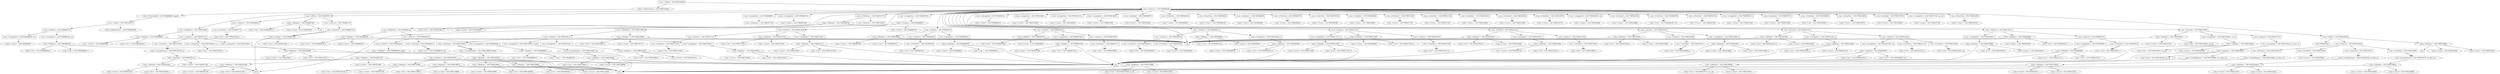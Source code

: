 digraph G {
139137684886576 [label="<class 'ir.Const'> 139137684886576" ];
139137684886672 [label="<class 'ir.UnExpr'> 139137684886672" ];
139137684886672 -> 139137686145008 [pos=0];
139137686145008 [label=minus];
139137684886672 -> 139137684886576 [pos=1];
139137684886768 [shape=box,label="<class 'ir.AssignStat'> 139137684886768: x" ];
139137684886768 -> 139137684886672;
139137685357520 [shape=box,label="<class 'ir.ReadStat'> 139137685357520" ];
139137684886864 [shape=box,label="<class 'ir.AssignStat'> 139137684886864: x" ];
139137684886864 -> 139137685357520;
139137684887488 [label="<class 'ir.Var'> 139137684887488: x" ];
139137684887632 [label="<class 'ir.UnExpr'> 139137684887632" ];
139137684887632 -> 139137686145008 [pos=0];
139137686145008 [label=minus];
139137684887632 -> 139137684887488 [pos=1];
139137684887536 [shape=box,label="<class 'ir.PrintStat'> 139137684887536" ];
139137684887536 -> 139137684887632 [pos=0];
139137684887536 -> 139137684887632;
139137684887392 [shape=box,label="<class 'ir.StatList'> 139137684887392" ];
139137684887392 -> 139137684887536 [pos=0];
139137684887248 [label="<class 'ir.Var'> 139137684887248: x" ];
139137684887776 [shape=box,label="<class 'ir.PrintStat'> 139137684887776" ];
139137684887776 -> 139137684887248 [pos=0];
139137684887776 -> 139137684887248;
139137684886960 [shape=box,label="<class 'ir.StatList'> 139137684886960" ];
139137684886960 -> 139137684887776 [pos=0];
139137684886912 [label="<class 'ir.Var'> 139137684886912: x" ];
139137684887200 [label="<class 'ir.Const'> 139137684887200" ];
139137684887344 [label="<class 'ir.BinExpr'> 139137684887344" ];
139137684887344 -> 139137686145328 [pos=0];
139137686145328 [label=gtr];
139137684887344 -> 139137684886912 [pos=1];
139137684887344 -> 139137684887200 [pos=2];
139137684887872 [shape=box,label="<class 'ir.IfStat'> 139137684887872" ];
139137684887872 -> 139137684887392;
139137684887872 -> 139137684886960;
139137684887872 -> 139137684887344;
139137684887920 [label="<class 'ir.Const'> 139137684887920" ];
139137684888016 [shape=box,label="<class 'ir.AssignStat'> 139137684888016: x" ];
139137684888016 -> 139137684887920;
139137684888448 [label="<class 'ir.CallExpr'> 139137684888448: square" ];
139137684888544 [shape=box,label="<class 'ir.CallStat'> 139137684888544" ];
139137684888544 -> 139137684888448;
139137684888640 [label="<class 'ir.Var'> 139137684888640: x" ];
139137684888736 [label="<class 'ir.Const'> 139137684888736" ];
139137684888832 [label="<class 'ir.BinExpr'> 139137684888832" ];
139137684888832 -> 139137686144944 [pos=0];
139137686144944 [label=plus];
139137684888832 -> 139137684888640 [pos=1];
139137684888832 -> 139137684888736 [pos=2];
139137684888928 [shape=box,label="<class 'ir.AssignStat'> 139137684888928: x" ];
139137684888928 -> 139137684888832;
139137684888976 [label="<class 'ir.Var'> 139137684888976: squ" ];
139137684889072 [shape=box,label="<class 'ir.PrintStat'> 139137684889072" ];
139137684889072 -> 139137684888976 [pos=0];
139137684889072 -> 139137684888976;
139137684888352 [shape=box,label="<class 'ir.StatList'> 139137684888352" ];
139137684888352 -> 139137684888544 [pos=0];
139137684888352 -> 139137684888928 [pos=1];
139137684888352 -> 139137684889072 [pos=2];
139137684888160 [label="<class 'ir.Var'> 139137684888160: x" ];
139137684888304 [label="<class 'ir.Const'> 139137684888304" ];
139137684888208 [label="<class 'ir.BinExpr'> 139137684888208" ];
139137684888208 -> 139137686145264 [pos=0];
139137686145264 [label=leq];
139137684888208 -> 139137684888160 [pos=1];
139137684888208 -> 139137684888304 [pos=2];
139137684889168 [shape=box,label="<class 'ir.WhileStat'> 139137684889168" ];
139137684889168 -> 139137684888352;
139137684889168 -> 139137684888208;
139137684889216 [label="<class 'ir.Const'> 139137684889216" ];
139137684889312 [shape=box,label="<class 'ir.AssignStat'> 139137684889312: x" ];
139137684889312 -> 139137684889216;
139137685351296 [label="<class 'ir.Var'> 139137685351296: x" ];
139137685351392 [label="<class 'ir.Const'> 139137685351392" ];
139137685351248 [label="<class 'ir.BinExpr'> 139137685351248" ];
139137685351248 -> 139137686145008 [pos=0];
139137686145008 [label=minus];
139137685351248 -> 139137685351296 [pos=1];
139137685351248 -> 139137685351392 [pos=2];
139137685351488 [label="<class 'ir.Const'> 139137685351488" ];
139137685351104 [label="<class 'ir.BinExpr'> 139137685351104" ];
139137685351104 -> 139137691530864 [pos=0];
139137691530864 [label=times];
139137685351104 -> 139137685351248 [pos=1];
139137685351104 -> 139137685351488 [pos=2];
139137685351584 [label="<class 'ir.Var'> 139137685351584: x" ];
139137685351680 [shape=box,label="<class 'ir.AssignStat'> 139137685351680: arr" ];
139137685351680 -> 139137685351584;
139137685358960 [label="<class 'ir.Var'> 139137685358960: x" ];
139137685351824 [label="<class 'ir.Const'> 139137685351824" ];
139137685351920 [label="<class 'ir.BinExpr'> 139137685351920" ];
139137685351920 -> 139137686145008 [pos=0];
139137686145008 [label=minus];
139137685351920 -> 139137685358960 [pos=1];
139137685351920 -> 139137685351824 [pos=2];
139137685351728 [label="<class 'ir.Const'> 139137685351728" ];
139137685352112 [label="<class 'ir.BinExpr'> 139137685352112" ];
139137685352112 -> 139137691530864 [pos=0];
139137691530864 [label=times];
139137685352112 -> 139137685351920 [pos=1];
139137685352112 -> 139137685351728 [pos=2];
139137685352016 [label="<class 'ir.ArrayElement'> 139137685352016: arr" ];
139137685352016 -> 139137685352112 [pos=0];
139137685352208 [shape=box,label="<class 'ir.PrintStat'> 139137685352208" ];
139137685352208 -> 139137685352016 [pos=0];
139137685352208 -> 139137685352016;
139137685352352 [label="<class 'ir.Var'> 139137685352352: x" ];
139137685350912 [label="<class 'ir.Const'> 139137685350912" ];
139137685350048 [label="<class 'ir.BinExpr'> 139137685350048" ];
139137685350048 -> 139137686144944 [pos=0];
139137686144944 [label=plus];
139137685350048 -> 139137685352352 [pos=1];
139137685350048 -> 139137685350912 [pos=2];
139137685349904 [shape=box,label="<class 'ir.AssignStat'> 139137685349904: x" ];
139137685349904 -> 139137685350048;
139137685351152 [shape=box,label="<class 'ir.StatList'> 139137685351152" ];
139137685351152 -> 139137685351680 [pos=0];
139137685351152 -> 139137685352208 [pos=1];
139137685351152 -> 139137685349904 [pos=2];
139137684889360 [label="<class 'ir.Var'> 139137684889360: x" ];
139137684889456 [label="<class 'ir.Const'> 139137684889456" ];
139137684889552 [label="<class 'ir.BinExpr'> 139137684889552" ];
139137684889552 -> 139137686145264 [pos=0];
139137686145264 [label=leq];
139137684889552 -> 139137684889360 [pos=1];
139137684889552 -> 139137684889456 [pos=2];
139137685349808 [shape=box,label="<class 'ir.WhileStat'> 139137685349808" ];
139137685349808 -> 139137685351152;
139137685349808 -> 139137684889552;
139137685349760 [label="<class 'ir.Const'> 139137685349760" ];
139137685349664 [shape=box,label="<class 'ir.AssignStat'> 139137685349664: x" ];
139137685349664 -> 139137685349760;
139137685349616 [label="<class 'ir.Const'> 139137685349616" ];
139137685349136 [shape=box,label="<class 'ir.AssignStat'> 139137685349136: y" ];
139137685349136 -> 139137685349616;
139137685148336 [label="<class 'ir.Var'> 139137685148336: x" ];
139137685147856 [label="<class 'ir.Const'> 139137685147856" ];
139137685150064 [label="<class 'ir.BinExpr'> 139137685150064" ];
139137685150064 -> 139137691530864 [pos=0];
139137691530864 [label=times];
139137685150064 -> 139137685148336 [pos=1];
139137685150064 -> 139137685147856 [pos=2];
139137685147808 [label="<class 'ir.Var'> 139137685147808: y" ];
139137685149968 [label="<class 'ir.Const'> 139137685149968" ];
139137685149872 [label="<class 'ir.BinExpr'> 139137685149872" ];
139137685149872 -> 139137691530864 [pos=0];
139137691530864 [label=times];
139137685149872 -> 139137685147808 [pos=1];
139137685149872 -> 139137685149968 [pos=2];
139137685149776 [label="<class 'ir.BinExpr'> 139137685149776" ];
139137685149776 -> 139137686144944 [pos=0];
139137686144944 [label=plus];
139137685149776 -> 139137685150064 [pos=1];
139137685149776 -> 139137685149872 [pos=2];
139137685149200 [label="<class 'ir.Var'> 139137685149200: x" ];
139137685149680 [label="<class 'ir.Const'> 139137685149680" ];
139137685149488 [label="<class 'ir.BinExpr'> 139137685149488" ];
139137685149488 -> 139137691530864 [pos=0];
139137691530864 [label=times];
139137685149488 -> 139137685149200 [pos=1];
139137685149488 -> 139137685149680 [pos=2];
139137685149584 [label="<class 'ir.ArrayElement'> 139137685149584: arr" ];
139137685149584 -> 139137685149488 [pos=0];
139137685149392 [shape=box,label="<class 'ir.AssignStat'> 139137685149392: multid" ];
139137685149392 -> 139137685149584;
139137685359200 [label="<class 'ir.Var'> 139137685359200: x" ];
139137685149296 [label="<class 'ir.Const'> 139137685149296" ];
139137685148864 [label="<class 'ir.BinExpr'> 139137685148864" ];
139137685148864 -> 139137691530864 [pos=0];
139137691530864 [label=times];
139137685148864 -> 139137685359200 [pos=1];
139137685148864 -> 139137685149296 [pos=2];
139137685149056 [label="<class 'ir.Var'> 139137685149056: y" ];
139137685148768 [label="<class 'ir.Const'> 139137685148768" ];
139137685148624 [label="<class 'ir.BinExpr'> 139137685148624" ];
139137685148624 -> 139137691530864 [pos=0];
139137691530864 [label=times];
139137685148624 -> 139137685149056 [pos=1];
139137685148624 -> 139137685148768 [pos=2];
139137685148528 [label="<class 'ir.BinExpr'> 139137685148528" ];
139137685148528 -> 139137686144944 [pos=0];
139137686144944 [label=plus];
139137685148528 -> 139137685148864 [pos=1];
139137685148528 -> 139137685148624 [pos=2];
139137685148960 [label="<class 'ir.ArrayElement'> 139137685148960: multid" ];
139137685148960 -> 139137685148528 [pos=0];
139137685148000 [shape=box,label="<class 'ir.PrintStat'> 139137685148000" ];
139137685148000 -> 139137685148960 [pos=0];
139137685148000 -> 139137685148960;
139137685148384 [label="<class 'ir.Var'> 139137685148384: x" ];
139137685150112 [label="<class 'ir.Const'> 139137685150112" ];
139137685150208 [label="<class 'ir.BinExpr'> 139137685150208" ];
139137685150208 -> 139137686144944 [pos=0];
139137686144944 [label=plus];
139137685150208 -> 139137685148384 [pos=1];
139137685150208 -> 139137685150112 [pos=2];
139137685150304 [shape=box,label="<class 'ir.AssignStat'> 139137685150304: x" ];
139137685150304 -> 139137685150208;
139137685150352 [label="<class 'ir.Var'> 139137685150352: y" ];
139137685150448 [label="<class 'ir.Const'> 139137685150448" ];
139137685150544 [label="<class 'ir.BinExpr'> 139137685150544" ];
139137685150544 -> 139137686144944 [pos=0];
139137686144944 [label=plus];
139137685150544 -> 139137685150352 [pos=1];
139137685150544 -> 139137685150448 [pos=2];
139137685150640 [shape=box,label="<class 'ir.AssignStat'> 139137685150640: y" ];
139137685150640 -> 139137685150544;
139137685148144 [shape=box,label="<class 'ir.StatList'> 139137685148144" ];
139137685148144 -> 139137685149392 [pos=0];
139137685148144 -> 139137685148000 [pos=1];
139137685148144 -> 139137685150304 [pos=2];
139137685148144 -> 139137685150640 [pos=3];
139137685348560 [label="<class 'ir.Var'> 139137685348560: y" ];
139137685147712 [label="<class 'ir.Const'> 139137685147712" ];
139137685147904 [label="<class 'ir.BinExpr'> 139137685147904" ];
139137685147904 -> 139137686145264 [pos=0];
139137686145264 [label=leq];
139137685147904 -> 139137685348560 [pos=1];
139137685147904 -> 139137685147712 [pos=2];
139137685150688 [shape=box,label="<class 'ir.WhileStat'> 139137685150688" ];
139137685150688 -> 139137685148144;
139137685150688 -> 139137685147904;
139137685348656 [shape=box,label="<class 'ir.StatList'> 139137685348656" ];
139137685348656 -> 139137685150688 [pos=0];
139137685357664 [label="<class 'ir.Var'> 139137685357664: x" ];
139137685348944 [label="<class 'ir.Const'> 139137685348944" ];
139137685348752 [label="<class 'ir.BinExpr'> 139137685348752" ];
139137685348752 -> 139137686145264 [pos=0];
139137686145264 [label=leq];
139137685348752 -> 139137685357664 [pos=1];
139137685348752 -> 139137685348944 [pos=2];
139137685150736 [shape=box,label="<class 'ir.WhileStat'> 139137685150736" ];
139137685150736 -> 139137685348656;
139137685150736 -> 139137685348752;
139137685151360 [label="<class 'ir.Var'> 139137685151360: a" ];
139137685151696 [shape=box,label="<class 'ir.PrintStat'> 139137685151696" ];
139137685151696 -> 139137685151360 [pos=0];
139137685151696 -> 139137685151360;
139137685151216 [shape=box,label="<class 'ir.StatList'> 139137685151216" ];
139137685151216 -> 139137685151696 [pos=0];
139137685151552 [label="<class 'ir.Var'> 139137685151552: a" ];
139137685151024 [label="<class 'ir.Const'> 139137685151024" ];
139137685151072 [label="<class 'ir.BinExpr'> 139137685151072" ];
139137685151072 -> 139137686145264 [pos=0];
139137686145264 [label=leq];
139137685151072 -> 139137685151552 [pos=1];
139137685151072 -> 139137685151024 [pos=2];
139137685151168 [label="<class 'ir.Var'> 139137685151168: a" ];
139137685610016 [label="<class 'ir.Const'> 139137685610016" ];
139137685610112 [label="<class 'ir.BinExpr'> 139137685610112" ];
139137685610112 -> 139137686144944 [pos=0];
139137686144944 [label=plus];
139137685610112 -> 139137685151168 [pos=1];
139137685610112 -> 139137685610016 [pos=2];
139137685610208 [shape=box,label="<class 'ir.AssignStat'> 139137685610208: a" ];
139137685610208 -> 139137685610112;
139137685610256 [shape=box,label="<class 'ir.ForStat'> 139137685610256" ];
139137685610256 -> 139137685151216;
139137685610256 -> 139137685151072;
139137685610256 -> 139137685610208;
139137685610304 [label="<class 'ir.Const'> 139137685610304" ];
139137685610400 [shape=box,label="<class 'ir.AssignStat'> 139137685610400: i" ];
139137685610400 -> 139137685610304;
139137685359296 [label="<class 'ir.Const'> 139137685359296" ];
139137685609872 [shape=box,label="<class 'ir.PrintStat'> 139137685609872" ];
139137685609872 -> 139137685359296 [pos=0];
139137685609872 -> 139137685359296;
139137685609344 [label="<class 'ir.Var'> 139137685609344: i" ];
139137685609248 [shape=box,label="<class 'ir.PrintStat'> 139137685609248" ];
139137685609248 -> 139137685609344 [pos=0];
139137685609248 -> 139137685609344;
139137685609440 [shape=box,label="<class 'ir.StatList'> 139137685609440" ];
139137685609440 -> 139137685609248 [pos=0];
139137685609104 [label="<class 'ir.Var'> 139137685609104: i" ];
139137685609536 [label="<class 'ir.Const'> 139137685609536" ];
139137685609008 [label="<class 'ir.BinExpr'> 139137685609008" ];
139137685609008 -> 139137686145264 [pos=0];
139137686145264 [label=leq];
139137685609008 -> 139137685609104 [pos=1];
139137685609008 -> 139137685609536 [pos=2];
139137685608912 [label="<class 'ir.Var'> 139137685608912: i" ];
139137685608816 [label="<class 'ir.Const'> 139137685608816" ];
139137685608720 [label="<class 'ir.BinExpr'> 139137685608720" ];
139137685608720 -> 139137686144944 [pos=0];
139137686144944 [label=plus];
139137685608720 -> 139137685608912 [pos=1];
139137685608720 -> 139137685608816 [pos=2];
139137685608624 [shape=box,label="<class 'ir.AssignStat'> 139137685608624: i" ];
139137685608624 -> 139137685608720;
139137685608576 [shape=box,label="<class 'ir.ForStat'> 139137685608576" ];
139137685608576 -> 139137685609440;
139137685608576 -> 139137685609008;
139137685608576 -> 139137685608624;
139137685608528 [label="<class 'ir.Const'> 139137685608528" ];
139137685608432 [shape=box,label="<class 'ir.PrintStat'> 139137685608432" ];
139137685608432 -> 139137685608528 [pos=0];
139137685608432 -> 139137685608528;
139137685608336 [label="<class 'ir.Const'> 139137685608336" ];
139137685608240 [shape=box,label="<class 'ir.PrintStat'> 139137685608240" ];
139137685608240 -> 139137685608336 [pos=0];
139137685608240 -> 139137685608336;
139137685607808 [label="<class 'ir.Var'> 139137685607808: j" ];
139137685607712 [shape=box,label="<class 'ir.PrintStat'> 139137685607712" ];
139137685607712 -> 139137685607808 [pos=0];
139137685607712 -> 139137685607808;
139137685607904 [shape=box,label="<class 'ir.StatList'> 139137685607904" ];
139137685607904 -> 139137685607712 [pos=0];
139137685607568 [label="<class 'ir.Var'> 139137685607568: j" ];
139137685608000 [label="<class 'ir.Const'> 139137685608000" ];
139137685607472 [label="<class 'ir.BinExpr'> 139137685607472" ];
139137685607472 -> 139137686145264 [pos=0];
139137686145264 [label=leq];
139137685607472 -> 139137685607568 [pos=1];
139137685607472 -> 139137685608000 [pos=2];
139137685607376 [label="<class 'ir.Var'> 139137685607376: j" ];
139137685607280 [label="<class 'ir.Const'> 139137685607280" ];
139137685607184 [label="<class 'ir.BinExpr'> 139137685607184" ];
139137685607184 -> 139137686144944 [pos=0];
139137686144944 [label=plus];
139137685607184 -> 139137685607376 [pos=1];
139137685607184 -> 139137685607280 [pos=2];
139137685607088 [shape=box,label="<class 'ir.AssignStat'> 139137685607088: j" ];
139137685607088 -> 139137685607184;
139137685607040 [shape=box,label="<class 'ir.ForStat'> 139137685607040" ];
139137685607040 -> 139137685607904;
139137685607040 -> 139137685607472;
139137685607040 -> 139137685607088;
139137685606992 [label="<class 'ir.Const'> 139137685606992" ];
139137685606896 [shape=box,label="<class 'ir.PrintStat'> 139137685606896" ];
139137685606896 -> 139137685606992 [pos=0];
139137685606896 -> 139137685606992;
139137685606800 [label="<class 'ir.Const'> 139137685606800" ];
139137685606704 [shape=box,label="<class 'ir.PrintStat'> 139137685606704" ];
139137685606704 -> 139137685606800 [pos=0];
139137685606704 -> 139137685606800;
139137685508304 [label="<class 'ir.Const'> 139137685508304" ];
139137685508400 [shape=box,label="<class 'ir.PrintStat'> 139137685508400" ];
139137685508400 -> 139137685508304 [pos=0];
139137685508400 -> 139137685508304;
139137685508496 [label="<class 'ir.Var'> 139137685508496: k" ];
139137685508592 [shape=box,label="<class 'ir.PrintStat'> 139137685508592" ];
139137685508592 -> 139137685508496 [pos=0];
139137685508592 -> 139137685508496;
139137685508256 [shape=box,label="<class 'ir.StatList'> 139137685508256" ];
139137685508256 -> 139137685508400 [pos=0];
139137685508256 -> 139137685508592 [pos=1];
139137685508736 [label="<class 'ir.Var'> 139137685508736: k" ];
139137685606464 [label="<class 'ir.Const'> 139137685606464" ];
139137685508832 [label="<class 'ir.BinExpr'> 139137685508832" ];
139137685508832 -> 139137686145264 [pos=0];
139137686145264 [label=leq];
139137685508832 -> 139137685508736 [pos=1];
139137685508832 -> 139137685606464 [pos=2];
139137685508976 [label="<class 'ir.Var'> 139137685508976: k" ];
139137685509072 [label="<class 'ir.Const'> 139137685509072" ];
139137685509168 [label="<class 'ir.BinExpr'> 139137685509168" ];
139137685509168 -> 139137686144944 [pos=0];
139137686144944 [label=plus];
139137685509168 -> 139137685508976 [pos=1];
139137685509168 -> 139137685509072 [pos=2];
139137685509264 [shape=box,label="<class 'ir.AssignStat'> 139137685509264: k" ];
139137685509264 -> 139137685509168;
139137685509312 [shape=box,label="<class 'ir.ForStat'> 139137685509312" ];
139137685509312 -> 139137685508256;
139137685509312 -> 139137685508832;
139137685509312 -> 139137685509264;
139137685509360 [label="<class 'ir.Const'> 139137685509360" ];
139137685509456 [shape=box,label="<class 'ir.PrintStat'> 139137685509456" ];
139137685509456 -> 139137685509360 [pos=0];
139137685509456 -> 139137685509360;
139137685509552 [label="<class 'ir.Const'> 139137685509552" ];
139137685509648 [shape=box,label="<class 'ir.PrintStat'> 139137685509648" ];
139137685509648 -> 139137685509552 [pos=0];
139137685509648 -> 139137685509552;
139137685510128 [label="<class 'ir.Var'> 139137685510128: m" ];
139137685512096 [shape=box,label="<class 'ir.PrintStat'> 139137685512096" ];
139137685512096 -> 139137685510128 [pos=0];
139137685512096 -> 139137685510128;
139137685510032 [shape=box,label="<class 'ir.StatList'> 139137685510032" ];
139137685510032 -> 139137685512096 [pos=0];
139137685511952 [label="<class 'ir.Var'> 139137685511952: m" ];
139137685509936 [label="<class 'ir.Const'> 139137685509936" ];
139137685511856 [label="<class 'ir.BinExpr'> 139137685511856" ];
139137685511856 -> 139137686145264 [pos=0];
139137686145264 [label=leq];
139137685511856 -> 139137685511952 [pos=1];
139137685511856 -> 139137685509936 [pos=2];
139137685511760 [label="<class 'ir.Var'> 139137685511760: m" ];
139137685511664 [label="<class 'ir.Const'> 139137685511664" ];
139137685511568 [label="<class 'ir.BinExpr'> 139137685511568" ];
139137685511568 -> 139137686144944 [pos=0];
139137686144944 [label=plus];
139137685511568 -> 139137685511760 [pos=1];
139137685511568 -> 139137685511664 [pos=2];
139137685511472 [shape=box,label="<class 'ir.AssignStat'> 139137685511472: m" ];
139137685511472 -> 139137685511568;
139137685511424 [shape=box,label="<class 'ir.ForStat'> 139137685511424" ];
139137685511424 -> 139137685510032;
139137685511424 -> 139137685511856;
139137685511424 -> 139137685511472;
139137685511376 [label="<class 'ir.Const'> 139137685511376" ];
139137685511280 [shape=box,label="<class 'ir.PrintStat'> 139137685511280" ];
139137685511280 -> 139137685511376 [pos=0];
139137685511280 -> 139137685511376;
139137685511184 [label="<class 'ir.Const'> 139137685511184" ];
139137685511088 [shape=box,label="<class 'ir.PrintStat'> 139137685511088" ];
139137685511088 -> 139137685511184 [pos=0];
139137685511088 -> 139137685511184;
139137685510656 [label="<class 'ir.Var'> 139137685510656: n" ];
139137685510560 [shape=box,label="<class 'ir.PrintStat'> 139137685510560" ];
139137685510560 -> 139137685510656 [pos=0];
139137685510560 -> 139137685510656;
139137685510752 [shape=box,label="<class 'ir.StatList'> 139137685510752" ];
139137685510752 -> 139137685510560 [pos=0];
139137685510416 [label="<class 'ir.Var'> 139137685510416: n" ];
139137685510848 [label="<class 'ir.Const'> 139137685510848" ];
139137685510320 [label="<class 'ir.BinExpr'> 139137685510320" ];
139137685510320 -> 139137686145264 [pos=0];
139137686145264 [label=leq];
139137685510320 -> 139137685510416 [pos=1];
139137685510320 -> 139137685510848 [pos=2];
139137685510224 [label="<class 'ir.Var'> 139137685510224: n" ];
139137685418144 [label="<class 'ir.Const'> 139137685418144" ];
139137685418336 [label="<class 'ir.BinExpr'> 139137685418336" ];
139137685418336 -> 139137686144944 [pos=0];
139137686144944 [label=plus];
139137685418336 -> 139137685510224 [pos=1];
139137685418336 -> 139137685418144 [pos=2];
139137685418240 [shape=box,label="<class 'ir.AssignStat'> 139137685418240: n" ];
139137685418240 -> 139137685418336;
139137685418192 [shape=box,label="<class 'ir.ForStat'> 139137685418192" ];
139137685418192 -> 139137685510752;
139137685418192 -> 139137685510320;
139137685418192 -> 139137685418240;
139137685418096 [label="<class 'ir.Const'> 139137685418096" ];
139137685418432 [shape=box,label="<class 'ir.PrintStat'> 139137685418432" ];
139137685418432 -> 139137685418096 [pos=0];
139137685418432 -> 139137685418096;
139137685418528 [label="<class 'ir.Const'> 139137685418528" ];
139137685418624 [shape=box,label="<class 'ir.PrintStat'> 139137685418624" ];
139137685418624 -> 139137685418528 [pos=0];
139137685418624 -> 139137685418528;
139137685418864 [label="<class 'ir.Var'> 139137685418864: p" ];
139137685419152 [shape=box,label="<class 'ir.PrintStat'> 139137685419152" ];
139137685419152 -> 139137685418864 [pos=0];
139137685419152 -> 139137685418864;
139137685419008 [shape=box,label="<class 'ir.StatList'> 139137685419008" ];
139137685419008 -> 139137685419152 [pos=0];
139137685419440 [label="<class 'ir.Var'> 139137685419440: p" ];
139137685418960 [label="<class 'ir.Const'> 139137685418960" ];
139137685419344 [label="<class 'ir.BinExpr'> 139137685419344" ];
139137685419344 -> 139137686145264 [pos=0];
139137686145264 [label=leq];
139137685419344 -> 139137685419440 [pos=1];
139137685419344 -> 139137685418960 [pos=2];
139137685419488 [label="<class 'ir.Var'> 139137685419488: p" ];
139137685419680 [label="<class 'ir.Const'> 139137685419680" ];
139137685419872 [label="<class 'ir.BinExpr'> 139137685419872" ];
139137685419872 -> 139137686144944 [pos=0];
139137686144944 [label=plus];
139137685419872 -> 139137685419488 [pos=1];
139137685419872 -> 139137685419680 [pos=2];
139137685419968 [shape=box,label="<class 'ir.AssignStat'> 139137685419968: p" ];
139137685419968 -> 139137685419872;
139137685420016 [shape=box,label="<class 'ir.ForStat'> 139137685420016" ];
139137685420016 -> 139137685419008;
139137685420016 -> 139137685419344;
139137685420016 -> 139137685419968;
139137685419776 [label="<class 'ir.Const'> 139137685419776" ];
139137685419632 [shape=box,label="<class 'ir.PrintStat'> 139137685419632" ];
139137685419632 -> 139137685419776 [pos=0];
139137685419632 -> 139137685419776;
139137685420064 [label="<class 'ir.Const'> 139137685420064" ];
139137685420160 [shape=box,label="<class 'ir.AssignStat'> 139137685420160: sum" ];
139137685420160 -> 139137685420064;
139137685359968 [label="<class 'ir.Const'> 139137685359968" ];
139137685420256 [shape=box,label="<class 'ir.PrintStat'> 139137685420256" ];
139137685420256 -> 139137685359968 [pos=0];
139137685420256 -> 139137685359968;
139137685420688 [label="<class 'ir.Var'> 139137685420688: sum" ];
139137685420784 [label="<class 'ir.Var'> 139137685420784: q" ];
139137685420976 [label="<class 'ir.BinExpr'> 139137685420976" ];
139137685420976 -> 139137686144944 [pos=0];
139137686144944 [label=plus];
139137685420976 -> 139137685420688 [pos=1];
139137685420976 -> 139137685420784 [pos=2];
139137685421168 [shape=box,label="<class 'ir.AssignStat'> 139137685421168: sum" ];
139137685421168 -> 139137685420976;
139137685421216 [label="<class 'ir.Var'> 139137685421216: q" ];
139137685421312 [shape=box,label="<class 'ir.PrintStat'> 139137685421312" ];
139137685421312 -> 139137685421216 [pos=0];
139137685421312 -> 139137685421216;
139137685421024 [label="<class 'ir.Var'> 139137685421024: sum" ];
139137685420880 [shape=box,label="<class 'ir.PrintStat'> 139137685420880" ];
139137685420880 -> 139137685421024 [pos=0];
139137685420880 -> 139137685421024;
139137685420592 [shape=box,label="<class 'ir.StatList'> 139137685420592" ];
139137685420592 -> 139137685421168 [pos=0];
139137685420592 -> 139137685421312 [pos=1];
139137685420592 -> 139137685420880 [pos=2];
139137685422032 [label="<class 'ir.Var'> 139137685422032: q" ];
139137685420496 [label="<class 'ir.Const'> 139137685420496" ];
139137685421936 [label="<class 'ir.BinExpr'> 139137685421936" ];
139137685421936 -> 139137686145264 [pos=0];
139137686145264 [label=leq];
139137685421936 -> 139137685422032 [pos=1];
139137685421936 -> 139137685420496 [pos=2];
139137685421840 [label="<class 'ir.Var'> 139137685421840: q" ];
139137685421744 [label="<class 'ir.Const'> 139137685421744" ];
139137685421648 [label="<class 'ir.BinExpr'> 139137685421648" ];
139137685421648 -> 139137686144944 [pos=0];
139137686144944 [label=plus];
139137685421648 -> 139137685421840 [pos=1];
139137685421648 -> 139137685421744 [pos=2];
139137685421552 [shape=box,label="<class 'ir.AssignStat'> 139137685421552: q" ];
139137685421552 -> 139137685421648;
139137685421504 [shape=box,label="<class 'ir.ForStat'> 139137685421504" ];
139137685421504 -> 139137685420592;
139137685421504 -> 139137685421936;
139137685421504 -> 139137685421552;
139137685846336 [label="<class 'ir.Var'> 139137685846336: sum" ];
139137685846768 [shape=box,label="<class 'ir.PrintStat'> 139137685846768" ];
139137685846768 -> 139137685846336 [pos=0];
139137685846768 -> 139137685846336;
139137685847248 [label="<class 'ir.Const'> 139137685847248" ];
139137685847344 [shape=box,label="<class 'ir.PrintStat'> 139137685847344" ];
139137685847344 -> 139137685847248 [pos=0];
139137685847344 -> 139137685847248;
139137685847440 [label="<class 'ir.Const'> 139137685847440" ];
139137685848016 [shape=box,label="<class 'ir.AssignStat'> 139137685848016: x" ];
139137685848016 -> 139137685847440;
139137685847968 [label="<class 'ir.Const'> 139137685847968" ];
139137685847872 [shape=box,label="<class 'ir.PrintStat'> 139137685847872" ];
139137685847872 -> 139137685847968 [pos=0];
139137685847872 -> 139137685847968;
139137685847152 [label="<class 'ir.Var'> 139137685847152: x" ];
139137685847056 [label="<class 'ir.Var'> 139137685847056: r" ];
139137685846960 [label="<class 'ir.BinExpr'> 139137685846960" ];
139137685846960 -> 139137686144944 [pos=0];
139137686144944 [label=plus];
139137685846960 -> 139137685847152 [pos=1];
139137685846960 -> 139137685847056 [pos=2];
139137685846864 [shape=box,label="<class 'ir.AssignStat'> 139137685846864: x" ];
139137685846864 -> 139137685846960;
139137685846672 [label="<class 'ir.Var'> 139137685846672: x" ];
139137685846576 [shape=box,label="<class 'ir.PrintStat'> 139137685846576" ];
139137685846576 -> 139137685846672 [pos=0];
139137685846576 -> 139137685846672;
139137685847536 [shape=box,label="<class 'ir.StatList'> 139137685847536" ];
139137685847536 -> 139137685846864 [pos=0];
139137685847536 -> 139137685846576 [pos=1];
139137685846432 [label="<class 'ir.Var'> 139137685846432: r" ];
139137685847632 [label="<class 'ir.Const'> 139137685847632" ];
139137685846288 [label="<class 'ir.BinExpr'> 139137685846288" ];
139137685846288 -> 139137686145264 [pos=0];
139137686145264 [label=leq];
139137685846288 -> 139137685846432 [pos=1];
139137685846288 -> 139137685847632 [pos=2];
139137685336176 [label="<class 'ir.Var'> 139137685336176: r" ];
139137685336272 [label="<class 'ir.Const'> 139137685336272" ];
139137685336368 [label="<class 'ir.BinExpr'> 139137685336368" ];
139137685336368 -> 139137686144944 [pos=0];
139137686144944 [label=plus];
139137685336368 -> 139137685336176 [pos=1];
139137685336368 -> 139137685336272 [pos=2];
139137685336464 [shape=box,label="<class 'ir.AssignStat'> 139137685336464: r" ];
139137685336464 -> 139137685336368;
139137685336512 [shape=box,label="<class 'ir.ForStat'> 139137685336512" ];
139137685336512 -> 139137685847536;
139137685336512 -> 139137685846288;
139137685336512 -> 139137685336464;
139137685336560 [label="<class 'ir.Var'> 139137685336560: x" ];
139137685336656 [shape=box,label="<class 'ir.PrintStat'> 139137685336656" ];
139137685336656 -> 139137685336560 [pos=0];
139137685336656 -> 139137685336560;
139137685336752 [label="<class 'ir.Const'> 139137685336752" ];
139137685336848 [shape=box,label="<class 'ir.PrintStat'> 139137685336848" ];
139137685336848 -> 139137685336752 [pos=0];
139137685336848 -> 139137685336752;
139137685336944 [label="<class 'ir.Const'> 139137685336944" ];
139137685337040 [shape=box,label="<class 'ir.PrintStat'> 139137685337040" ];
139137685337040 -> 139137685336944 [pos=0];
139137685337040 -> 139137685336944;
139137685337136 [label="<class 'ir.Const'> 139137685337136" ];
139137685337232 [shape=box,label="<class 'ir.AssignStat'> 139137685337232: sm_idx" ];
139137685337232 -> 139137685337136;
139137685337568 [label="<class 'ir.Var'> 139137685337568: sm_idx" ];
139137685337616 [label="<class 'ir.Const'> 139137685337616" ];
139137685337808 [label="<class 'ir.BinExpr'> 139137685337808" ];
139137685337808 -> 139137691530864 [pos=0];
139137691530864 [label=times];
139137685337808 -> 139137685337568 [pos=1];
139137685337808 -> 139137685337616 [pos=2];
139137685337712 [label="<class 'ir.Var'> 139137685337712: sm_idx" ];
139137685337904 [label="<class 'ir.Const'> 139137685337904" ];
139137685338096 [label="<class 'ir.BinExpr'> 139137685338096" ];
139137685338096 -> 139137691530864 [pos=0];
139137691530864 [label=times];
139137685338096 -> 139137685337712 [pos=1];
139137685338096 -> 139137685337904 [pos=2];
139137685338000 [label="<class 'ir.ArrayElement'> 139137685338000: sm_source_arr" ];
139137685338000 -> 139137685338096 [pos=0];
139137685338192 [label="<class 'ir.Var'> 139137685338192: sm_idx" ];
139137685338336 [label="<class 'ir.BinExpr'> 139137685338336" ];
139137685338336 -> 139137686144944 [pos=0];
139137686144944 [label=plus];
139137685338336 -> 139137685338000 [pos=1];
139137685338336 -> 139137685338192 [pos=2];
139137685338432 [shape=box,label="<class 'ir.AssignStat'> 139137685338432: sm_dest_arr" ];
139137685338432 -> 139137685338336;
139137685337472 [shape=box,label="<class 'ir.StatList'> 139137685337472" ];
139137685337472 -> 139137685338432 [pos=0];
139137685338480 [label="<class 'ir.Var'> 139137685338480: sm_idx" ];
139137685337376 [label="<class 'ir.Const'> 139137685337376" ];
139137685338576 [label="<class 'ir.BinExpr'> 139137685338576" ];
139137685338576 -> 139137686145264 [pos=0];
139137686145264 [label=leq];
139137685338576 -> 139137685338480 [pos=1];
139137685338576 -> 139137685337376 [pos=2];
139137685338672 [label="<class 'ir.Var'> 139137685338672: sm_idx" ];
139137685338768 [label="<class 'ir.Const'> 139137685338768" ];
139137685338864 [label="<class 'ir.BinExpr'> 139137685338864" ];
139137685338864 -> 139137686144944 [pos=0];
139137686144944 [label=plus];
139137685338864 -> 139137685338672 [pos=1];
139137685338864 -> 139137685338768 [pos=2];
139137685338960 [shape=box,label="<class 'ir.AssignStat'> 139137685338960: sm_idx" ];
139137685338960 -> 139137685338864;
139137685339008 [shape=box,label="<class 'ir.ForStat'> 139137685339008" ];
139137685339008 -> 139137685337472;
139137685339008 -> 139137685338576;
139137685339008 -> 139137685338960;
139137685339440 [label="<class 'ir.Const'> 139137685339440" ];
139137685339536 [shape=box,label="<class 'ir.PrintStat'> 139137685339536" ];
139137685339536 -> 139137685339440 [pos=0];
139137685339536 -> 139137685339440;
139137685339632 [label="<class 'ir.Const'> 139137685339632" ];
139137685339680 [label="<class 'ir.Const'> 139137685339680" ];
139137685339872 [label="<class 'ir.BinExpr'> 139137685339872" ];
139137685339872 -> 139137691530864 [pos=0];
139137691530864 [label=times];
139137685339872 -> 139137685339632 [pos=1];
139137685339872 -> 139137685339680 [pos=2];
139137685339776 [label="<class 'ir.ArrayElement'> 139137685339776: sm_dest_arr" ];
139137685339776 -> 139137685339872 [pos=0];
139137685339968 [shape=box,label="<class 'ir.PrintStat'> 139137685339968" ];
139137685339968 -> 139137685339776 [pos=0];
139137685339968 -> 139137685339776;
139137685340112 [label="<class 'ir.Const'> 139137685340112" ];
139137685319744 [label="<class 'ir.Const'> 139137685319744" ];
139137685319936 [label="<class 'ir.BinExpr'> 139137685319936" ];
139137685319936 -> 139137691530864 [pos=0];
139137691530864 [label=times];
139137685319936 -> 139137685340112 [pos=1];
139137685319936 -> 139137685319744 [pos=2];
139137685319840 [label="<class 'ir.ArrayElement'> 139137685319840: sm_dest_arr" ];
139137685319840 -> 139137685319936 [pos=0];
139137685320032 [shape=box,label="<class 'ir.PrintStat'> 139137685320032" ];
139137685320032 -> 139137685319840 [pos=0];
139137685320032 -> 139137685319840;
139137685320176 [label="<class 'ir.Const'> 139137685320176" ];
139137685320224 [label="<class 'ir.Const'> 139137685320224" ];
139137685320416 [label="<class 'ir.BinExpr'> 139137685320416" ];
139137685320416 -> 139137691530864 [pos=0];
139137691530864 [label=times];
139137685320416 -> 139137685320176 [pos=1];
139137685320416 -> 139137685320224 [pos=2];
139137685320320 [label="<class 'ir.ArrayElement'> 139137685320320: sm_dest_arr" ];
139137685320320 -> 139137685320416 [pos=0];
139137685320512 [shape=box,label="<class 'ir.PrintStat'> 139137685320512" ];
139137685320512 -> 139137685320320 [pos=0];
139137685320512 -> 139137685320320;
139137685339344 [shape=box,label="<class 'ir.StatList'> 139137685339344" ];
139137685339344 -> 139137685339536 [pos=0];
139137685339344 -> 139137685339968 [pos=1];
139137685339344 -> 139137685320032 [pos=2];
139137685339344 -> 139137685320512 [pos=3];
139137685339056 [label="<class 'ir.Const'> 139137685339056" ];
139137685339152 [label="<class 'ir.Const'> 139137685339152" ];
139137685339248 [label="<class 'ir.BinExpr'> 139137685339248" ];
139137685339248 -> 139137686145392 [pos=0];
139137686145392 [label=geq];
139137685339248 -> 139137685339056 [pos=1];
139137685339248 -> 139137685339152 [pos=2];
139137685320656 [shape=box,label="<class 'ir.IfStat'> 139137685320656" ];
139137685320656 -> 139137685339344;
139137685320656 -> 139137698055200;
139137685320656 -> 139137685339248;
139137685320704 [label="<class 'ir.Const'> 139137685320704" ];
139137685320800 [shape=box,label="<class 'ir.PrintStat'> 139137685320800" ];
139137685320800 -> 139137685320704 [pos=0];
139137685320800 -> 139137685320704;
139137684886480 [shape=box,label="<class 'ir.StatList'> 139137684886480" ];
139137684886480 -> 139137684886768 [pos=0];
139137684886480 -> 139137684886864 [pos=1];
139137684886480 -> 139137684887872 [pos=2];
139137684886480 -> 139137684888016 [pos=3];
139137684886480 -> 139137684889168 [pos=4];
139137684886480 -> 139137684889312 [pos=5];
139137684886480 -> 139137685349808 [pos=6];
139137684886480 -> 139137685349664 [pos=7];
139137684886480 -> 139137685349136 [pos=8];
139137684886480 -> 139137685150736 [pos=9];
139137684886480 -> 139137685610256 [pos=10];
139137684886480 -> 139137685610400 [pos=11];
139137684886480 -> 139137685609872 [pos=12];
139137684886480 -> 139137685608576 [pos=13];
139137684886480 -> 139137685608432 [pos=14];
139137684886480 -> 139137685608240 [pos=15];
139137684886480 -> 139137685607040 [pos=16];
139137684886480 -> 139137685606896 [pos=17];
139137684886480 -> 139137685606704 [pos=18];
139137684886480 -> 139137685509312 [pos=19];
139137684886480 -> 139137685509456 [pos=20];
139137684886480 -> 139137685509648 [pos=21];
139137684886480 -> 139137685511424 [pos=22];
139137684886480 -> 139137685511280 [pos=23];
139137684886480 -> 139137685511088 [pos=24];
139137684886480 -> 139137685418192 [pos=25];
139137684886480 -> 139137685418432 [pos=26];
139137684886480 -> 139137685418624 [pos=27];
139137684886480 -> 139137685420016 [pos=28];
139137684886480 -> 139137685419632 [pos=29];
139137684886480 -> 139137685420160 [pos=30];
139137684886480 -> 139137685420256 [pos=31];
139137684886480 -> 139137685421504 [pos=32];
139137684886480 -> 139137685846768 [pos=33];
139137684886480 -> 139137685847344 [pos=34];
139137684886480 -> 139137685848016 [pos=35];
139137684886480 -> 139137685847872 [pos=36];
139137684886480 -> 139137685336512 [pos=37];
139137684886480 -> 139137685336656 [pos=38];
139137684886480 -> 139137685336848 [pos=39];
139137684886480 -> 139137685337040 [pos=40];
139137684886480 -> 139137685337232 [pos=41];
139137684886480 -> 139137685339008 [pos=42];
139137684886480 -> 139137685320656 [pos=43];
139137684886480 -> 139137685320800 [pos=44];
139137684885952 [label="<class 'ir.Const'> 139137684885952" ];
139137684886048 [shape=box,label="<class 'ir.AssignStat'> 139137684886048: test" ];
139137684886048 -> 139137684885952;
139137684886096 [label="<class 'ir.Var'> 139137684886096: x" ];
139137684885856 [label="<class 'ir.Var'> 139137684885856: x" ];
139137684886240 [label="<class 'ir.BinExpr'> 139137684886240" ];
139137684886240 -> 139137691530864 [pos=0];
139137691530864 [label=times];
139137684886240 -> 139137684886096 [pos=1];
139137684886240 -> 139137684885856 [pos=2];
139137684886336 [shape=box,label="<class 'ir.AssignStat'> 139137684886336: squ" ];
139137684886336 -> 139137684886240;
139137684885760 [shape=box,label="<class 'ir.StatList'> 139137684885760" ];
139137684885760 -> 139137684886048 [pos=0];
139137684885760 -> 139137684886336 [pos=1];
139137684885568 [label="<class 'ir.DefinitionList'> 139137684885568" ];
139137685358720 [shape=box,label="<class 'ir.Block'> 139137685358720" ];
139137685358720 -> 139137684885760;
139137685358720 -> 139137684885568;
139137684886384 [label="<class 'ir.FunctionDef'> 139137684886384: square" ];
139137684886384 -> 139137685358720;
139137686162448 [label="<class 'ir.DefinitionList'> 139137686162448" ];
139137686162448 -> 139137684886384 [pos=0];
139137685320896 [shape=box,label="<class 'ir.Block'> 139137685320896" ];
139137685320896 -> 139137684886480;
139137685320896 -> 139137686162448;
}
